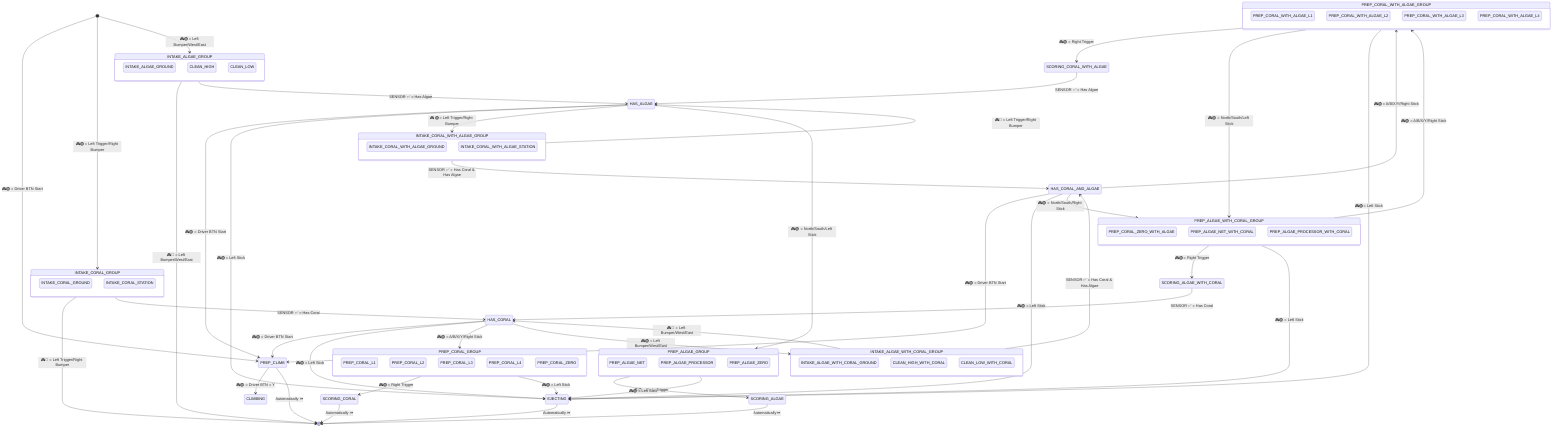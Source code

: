stateDiagram-v2
  %% direction LR

  state PREP_CORAL_GROUP {
      PREP_CORAL_L1
      PREP_CORAL_L2
      PREP_CORAL_L3
      PREP_CORAL_L4
      PREP_CORAL_ZERO
  }
  state PREP_CORAL_WITH_ALGAE_GROUP {
      PREP_CORAL_WITH_ALGAE_L1
      PREP_CORAL_WITH_ALGAE_L2
      PREP_CORAL_WITH_ALGAE_L3
      PREP_CORAL_WITH_ALGAE_L4
      PREP_CORAL_ZERO_WITH_ALGAE
  }
  state PREP_ALGAE_GROUP {
      PREP_ALGAE_NET
      PREP_ALGAE_PROCESSOR
      PREP_ALGAE_ZERO
  }
  state PREP_ALGAE_WITH_CORAL_GROUP {
      PREP_ALGAE_NET_WITH_CORAL
      PREP_ALGAE_PROCESSOR_WITH_CORAL
      PREP_CORAL_ZERO_WITH_ALGAE
  }

  state INTAKE_CORAL_GROUP {
      INTAKE_CORAL_GROUND
      INTAKE_CORAL_STATION
  }

  state INTAKE_ALGAE_GROUP {
      INTAKE_ALGAE_GROUND
      CLEAN_HIGH
      CLEAN_LOW
  }

  state INTAKE_CORAL_WITH_ALGAE_GROUP {
      INTAKE_CORAL_WITH_ALGAE_GROUND
      INTAKE_CORAL_WITH_ALGAE_STATION
  }
  
  state INTAKE_ALGAE_WITH_CORAL_GROUP {
      INTAKE_ALGAE_WITH_CORAL_GROUND
      CLEAN_HIGH_WITH_CORAL
      CLEAN_LOW_WITH_CORAL
  }
  EJECTING
  HAS_CORAL
  HAS_ALGAE
  HAS_CORAL_AND_ALGAE
  SCORING_CORAL
  SCORING_CORAL_WITH_ALGAE
  SCORING_ALGAE
  SCORING_ALGAE_WITH_CORAL
  PREP_CLIMB
  CLIMBING
 
  %% [*] - REPRESENTS NONE (starting and end)
  [*] --> INTAKE_CORAL_GROUP: 🎮🟢 = Left Trigger/Right Bumper
  [*] --> INTAKE_ALGAE_GROUP: 🎮🟢 = Left Bumper/West/East
  [*] --> PREP_CLIMB: 🎮🟢 = Driver BTN Start

  %% INTAKING
  INTAKE_ALGAE_GROUP --> [*]: 🎮🔴 = Left Bumper/West/East
  INTAKE_CORAL_GROUP --> [*]: 🎮🔴 = Left Trigger/Right Bumper 
  INTAKE_CORAL_GROUP --> HAS_CORAL: SENSOR ✅ = Has Coral
  INTAKE_ALGAE_GROUP --> HAS_ALGAE: SENSOR ✅ = Has Algae
  INTAKE_CORAL_WITH_ALGAE_GROUP --> HAS_CORAL_AND_ALGAE: SENSOR ✅ = Has Coral & Has Algae
  INTAKE_CORAL_WITH_ALGAE_GROUP --> HAS_ALGAE: 🎮🔴 = Left Trigger/Right Bumper
  INTAKE_ALGAE_WITH_CORAL_GROUP --> HAS_CORAL_AND_ALGAE: SENSOR ✅ = Has Coral & Has Algae
  INTAKE_ALGAE_WITH_CORAL_GROUP --> HAS_CORAL: 🎮🔴 = Left Bumper/West/East

  %% HAS SCORING ELEMENT
  HAS_CORAL --> PREP_CORAL_GROUP: 🎮🟢 = A/B/X/Y/Right Stick
  HAS_CORAL --> INTAKE_ALGAE_WITH_CORAL_GROUP: 🎮🟢 = Left Bumper/West/East
  HAS_CORAL --> PREP_CLIMB: 🎮🟢 = Driver BTN Start
  HAS_CORAL --> EJECTING: 🎮🟢 = Left Stick
  HAS_ALGAE --> INTAKE_CORAL_WITH_ALGAE_GROUP: 🎮🟢 = Left Trigger/Right Bumper
  HAS_ALGAE --> PREP_ALGAE_GROUP: 🎮🟢 = North/South/Left Stick
  HAS_ALGAE --> PREP_CLIMB: 🎮🟢 = Driver BTN Start
  HAS_ALGAE --> EJECTING: 🎮🟢 = Left Stick
  HAS_CORAL_AND_ALGAE --> PREP_CORAL_WITH_ALGAE_GROUP: 🎮🟢 = A/B/X/Y/Right Stick
  HAS_CORAL_AND_ALGAE --> PREP_ALGAE_WITH_CORAL_GROUP: 🎮🟢 = North/South/Right Stick
  HAS_CORAL_AND_ALGAE --> PREP_CLIMB: 🎮🟢 = Driver BTN Start
  HAS_CORAL_AND_ALGAE --> EJECTING: 🎮🟢 = Left Stick

  %% PREPPING
  PREP_CORAL_GROUP --> SCORING_CORAL: 🎮🟢 = Right Trigger
  PREP_CORAL_WITH_ALGAE_GROUP --> SCORING_CORAL_WITH_ALGAE: 🎮🟢 = Right Trigger
  PREP_ALGAE_GROUP --> SCORING_ALGAE: 🎮🟢 = Right Trigger
  PREP_ALGAE_WITH_CORAL_GROUP --> SCORING_ALGAE_WITH_CORAL: 🎮🟢 = Right Trigger
  PREP_ALGAE_WITH_CORAL_GROUP --> PREP_CORAL_WITH_ALGAE_GROUP: 🎮🟢 = A/B/X/Y/Right Stick
  PREP_CORAL_WITH_ALGAE_GROUP --> PREP_ALGAE_WITH_CORAL_GROUP: 🎮🟢 = North/South/Left Stick
  PREP_ALGAE_GROUP --> EJECTING: 🎮🟢 = Left Stick
  PREP_CORAL_GROUP --> EJECTING: 🎮🟢 = Left Stick
  PREP_CORAL_WITH_ALGAE_GROUP --> EJECTING: 🎮🟢 = Left Stick
  PREP_ALGAE_WITH_CORAL_GROUP --> EJECTING: 🎮🟢 = Left Stick
  %% CLIMBING
  PREP_CLIMB --> CLIMBING: 🎮🟢 = Driver BTN = Y
  PREP_CLIMB --> [*]: Automatically ⏩
  %% SCORING
  SCORING_CORAL --> [*]: Automatically ⏩
  SCORING_ALGAE --> [*]: Automatically ⏩
  SCORING_CORAL_WITH_ALGAE --> HAS_ALGAE: SENSOR ✅ = Has Algae
  SCORING_ALGAE_WITH_CORAL --> HAS_CORAL: SENSOR ✅ = Has Coral
  EJECTING --> [*]: Automatically ⏩